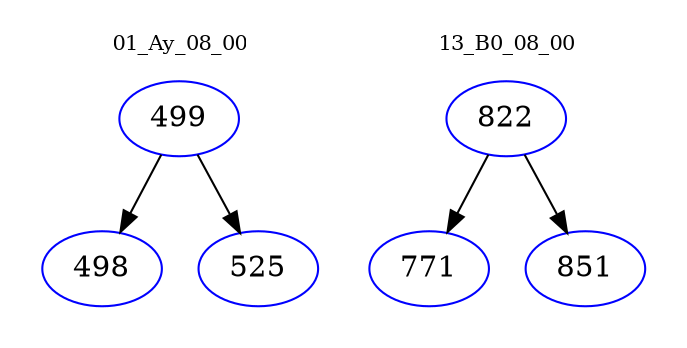 digraph{
subgraph cluster_0 {
color = white
label = "01_Ay_08_00";
fontsize=10;
T0_499 [label="499", color="blue"]
T0_499 -> T0_498 [color="black"]
T0_498 [label="498", color="blue"]
T0_499 -> T0_525 [color="black"]
T0_525 [label="525", color="blue"]
}
subgraph cluster_1 {
color = white
label = "13_B0_08_00";
fontsize=10;
T1_822 [label="822", color="blue"]
T1_822 -> T1_771 [color="black"]
T1_771 [label="771", color="blue"]
T1_822 -> T1_851 [color="black"]
T1_851 [label="851", color="blue"]
}
}
